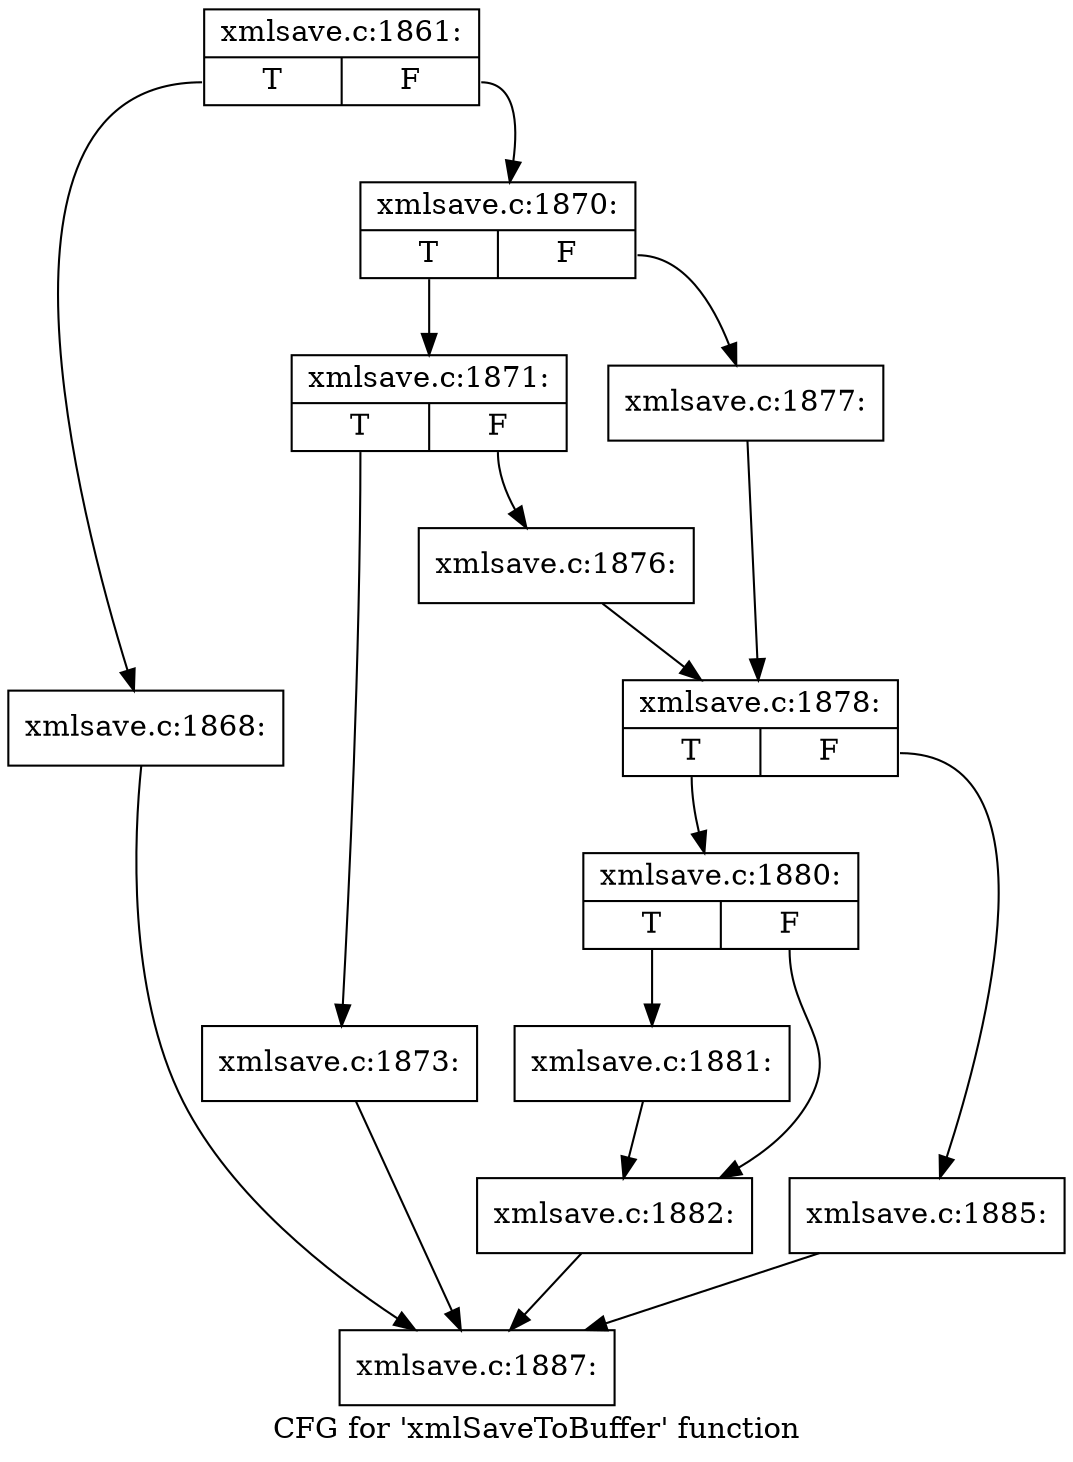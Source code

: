 digraph "CFG for 'xmlSaveToBuffer' function" {
	label="CFG for 'xmlSaveToBuffer' function";

	Node0x56ecb40 [shape=record,label="{xmlsave.c:1861:|{<s0>T|<s1>F}}"];
	Node0x56ecb40:s0 -> Node0x56f1340;
	Node0x56ecb40:s1 -> Node0x56f1390;
	Node0x56f1340 [shape=record,label="{xmlsave.c:1868:}"];
	Node0x56f1340 -> Node0x56ecf00;
	Node0x56f1390 [shape=record,label="{xmlsave.c:1870:|{<s0>T|<s1>F}}"];
	Node0x56f1390:s0 -> Node0x56f17f0;
	Node0x56f1390:s1 -> Node0x56f1890;
	Node0x56f17f0 [shape=record,label="{xmlsave.c:1871:|{<s0>T|<s1>F}}"];
	Node0x56f17f0:s0 -> Node0x56f24d0;
	Node0x56f17f0:s1 -> Node0x56f2800;
	Node0x56f24d0 [shape=record,label="{xmlsave.c:1873:}"];
	Node0x56f24d0 -> Node0x56ecf00;
	Node0x56f2800 [shape=record,label="{xmlsave.c:1876:}"];
	Node0x56f2800 -> Node0x56f1840;
	Node0x56f1890 [shape=record,label="{xmlsave.c:1877:}"];
	Node0x56f1890 -> Node0x56f1840;
	Node0x56f1840 [shape=record,label="{xmlsave.c:1878:|{<s0>T|<s1>F}}"];
	Node0x56f1840:s0 -> Node0x56f33b0;
	Node0x56f1840:s1 -> Node0x56f3660;
	Node0x56f33b0 [shape=record,label="{xmlsave.c:1880:|{<s0>T|<s1>F}}"];
	Node0x56f33b0:s0 -> Node0x56f3610;
	Node0x56f33b0:s1 -> Node0x56f3af0;
	Node0x56f3610 [shape=record,label="{xmlsave.c:1881:}"];
	Node0x56f3610 -> Node0x56f3af0;
	Node0x56f3af0 [shape=record,label="{xmlsave.c:1882:}"];
	Node0x56f3af0 -> Node0x56ecf00;
	Node0x56f3660 [shape=record,label="{xmlsave.c:1885:}"];
	Node0x56f3660 -> Node0x56ecf00;
	Node0x56ecf00 [shape=record,label="{xmlsave.c:1887:}"];
}
